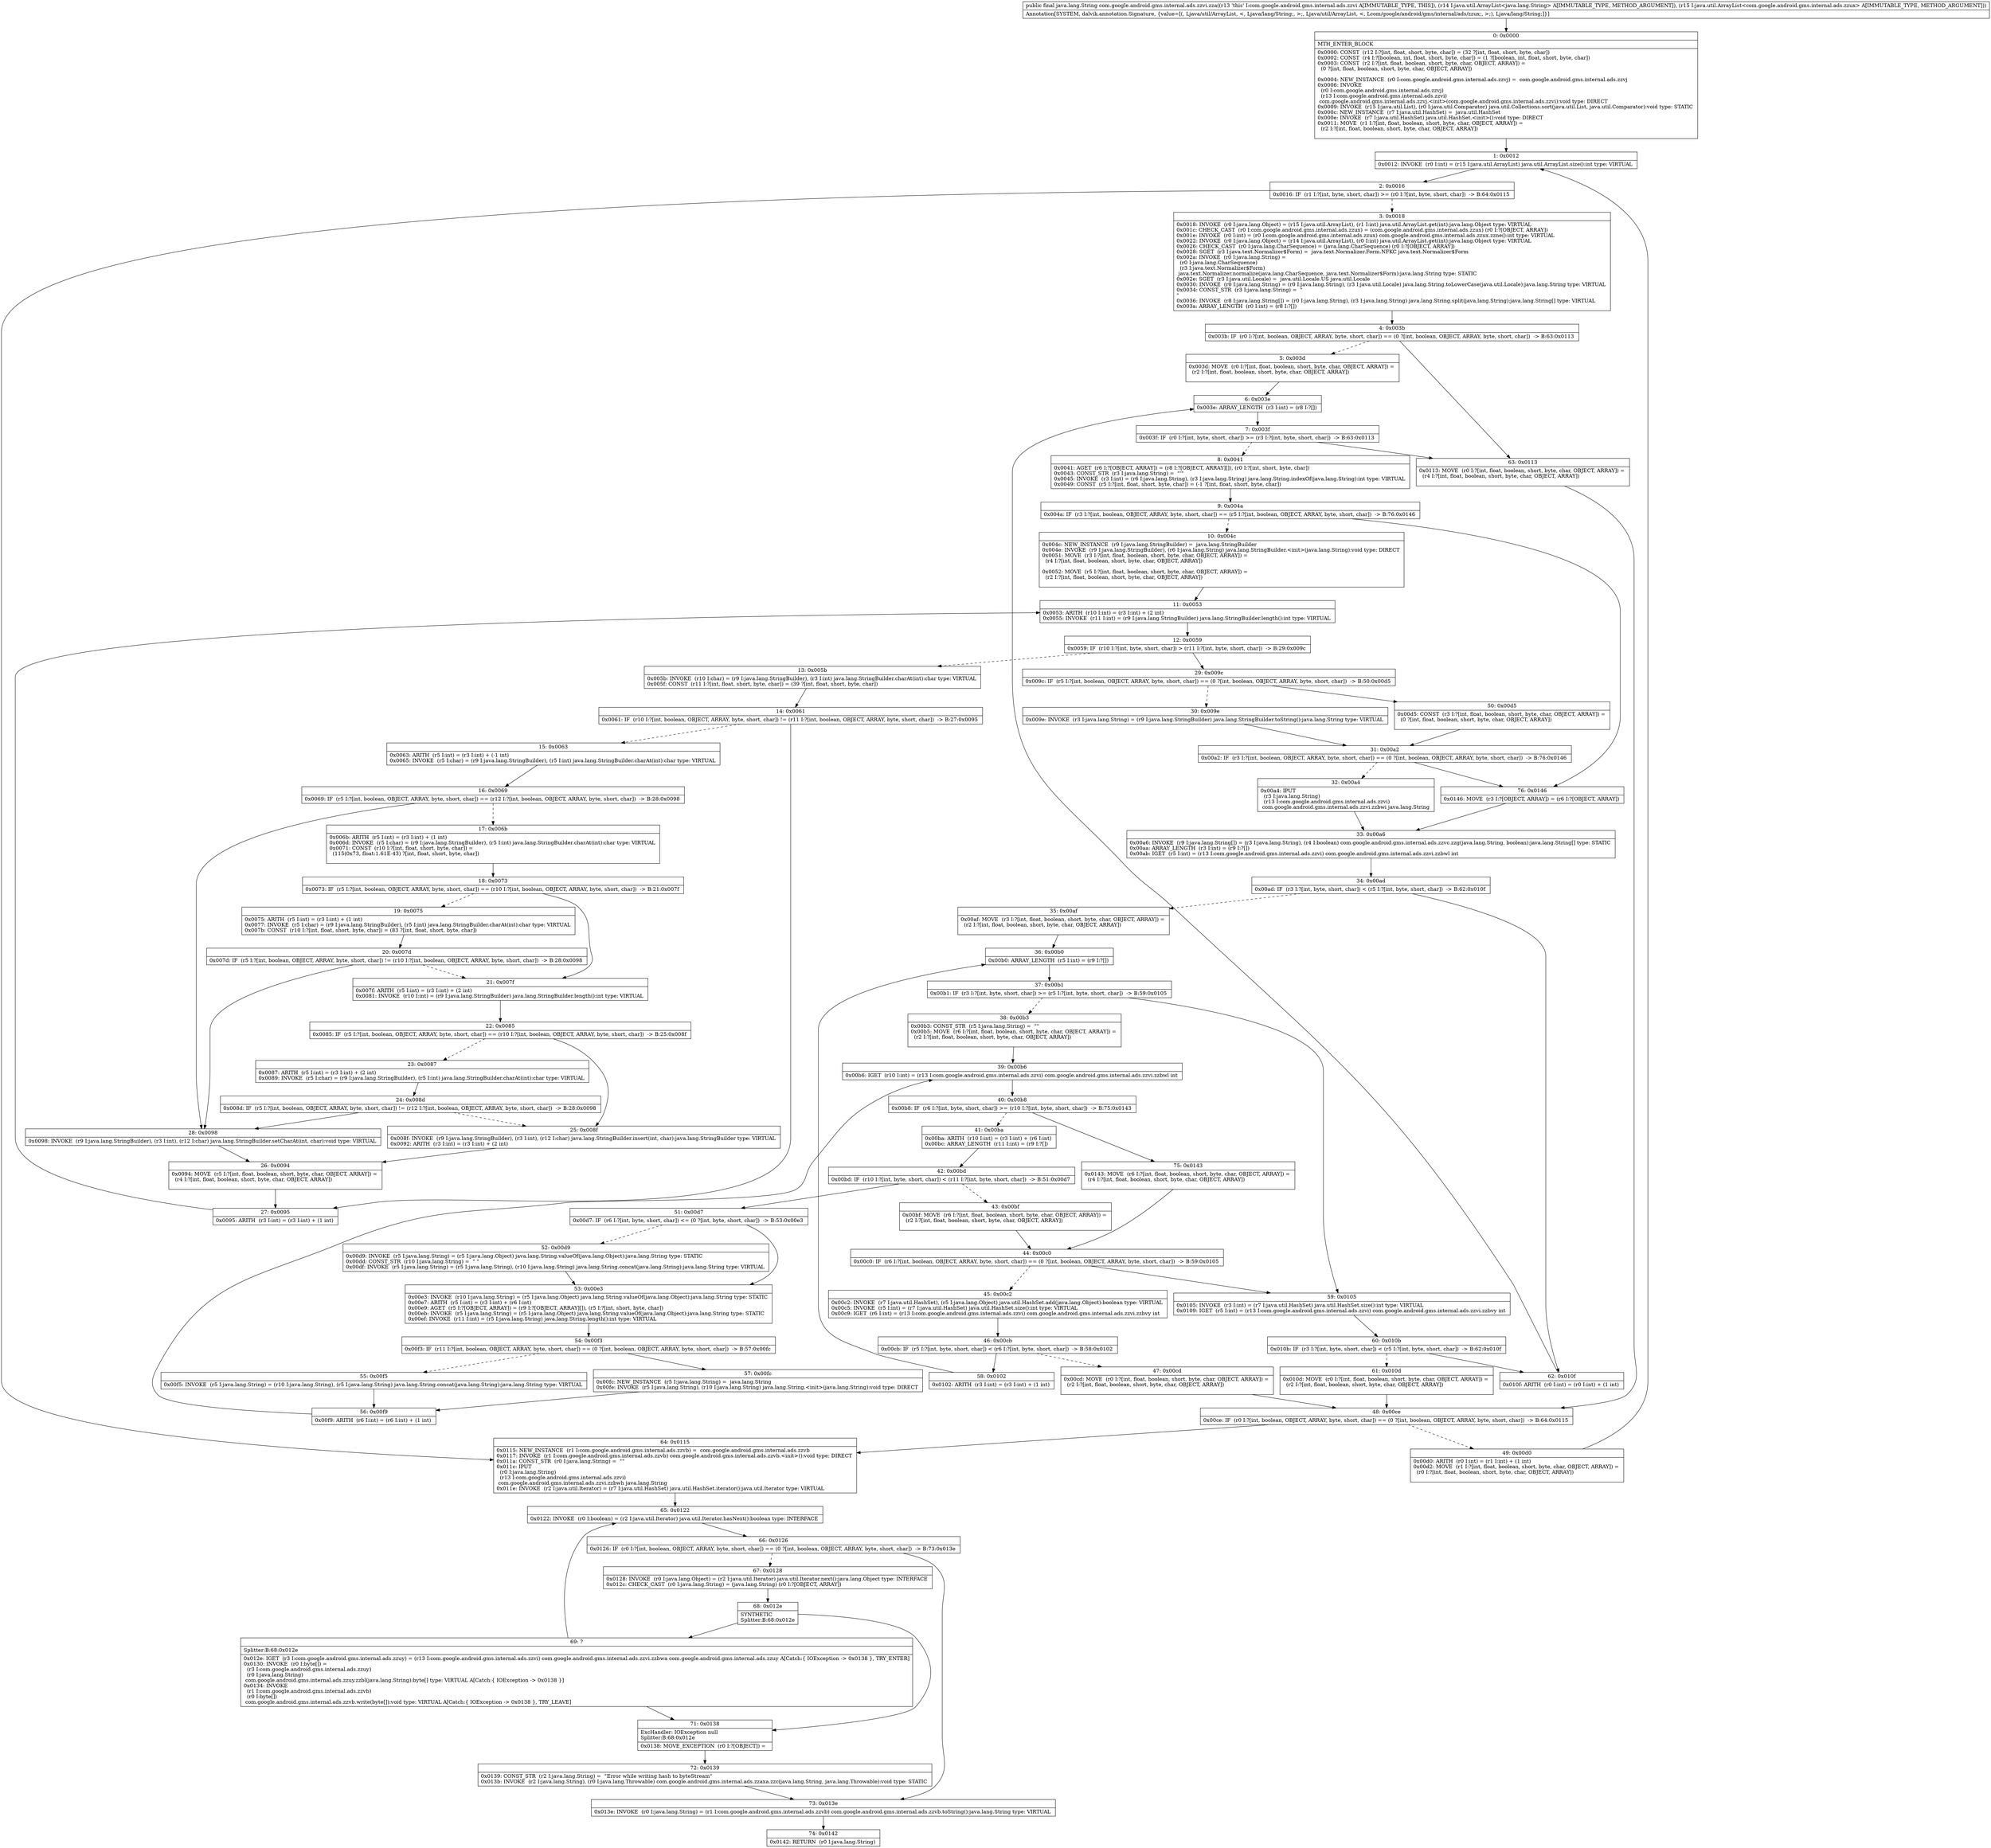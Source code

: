 digraph "CFG forcom.google.android.gms.internal.ads.zzvi.zza(Ljava\/util\/ArrayList;Ljava\/util\/ArrayList;)Ljava\/lang\/String;" {
Node_0 [shape=record,label="{0\:\ 0x0000|MTH_ENTER_BLOCK\l|0x0000: CONST  (r12 I:?[int, float, short, byte, char]) = (32 ?[int, float, short, byte, char]) \l0x0002: CONST  (r4 I:?[boolean, int, float, short, byte, char]) = (1 ?[boolean, int, float, short, byte, char]) \l0x0003: CONST  (r2 I:?[int, float, boolean, short, byte, char, OBJECT, ARRAY]) = \l  (0 ?[int, float, boolean, short, byte, char, OBJECT, ARRAY])\l \l0x0004: NEW_INSTANCE  (r0 I:com.google.android.gms.internal.ads.zzvj) =  com.google.android.gms.internal.ads.zzvj \l0x0006: INVOKE  \l  (r0 I:com.google.android.gms.internal.ads.zzvj)\l  (r13 I:com.google.android.gms.internal.ads.zzvi)\l com.google.android.gms.internal.ads.zzvj.\<init\>(com.google.android.gms.internal.ads.zzvi):void type: DIRECT \l0x0009: INVOKE  (r15 I:java.util.List), (r0 I:java.util.Comparator) java.util.Collections.sort(java.util.List, java.util.Comparator):void type: STATIC \l0x000c: NEW_INSTANCE  (r7 I:java.util.HashSet) =  java.util.HashSet \l0x000e: INVOKE  (r7 I:java.util.HashSet) java.util.HashSet.\<init\>():void type: DIRECT \l0x0011: MOVE  (r1 I:?[int, float, boolean, short, byte, char, OBJECT, ARRAY]) = \l  (r2 I:?[int, float, boolean, short, byte, char, OBJECT, ARRAY])\l \l}"];
Node_1 [shape=record,label="{1\:\ 0x0012|0x0012: INVOKE  (r0 I:int) = (r15 I:java.util.ArrayList) java.util.ArrayList.size():int type: VIRTUAL \l}"];
Node_2 [shape=record,label="{2\:\ 0x0016|0x0016: IF  (r1 I:?[int, byte, short, char]) \>= (r0 I:?[int, byte, short, char])  \-\> B:64:0x0115 \l}"];
Node_3 [shape=record,label="{3\:\ 0x0018|0x0018: INVOKE  (r0 I:java.lang.Object) = (r15 I:java.util.ArrayList), (r1 I:int) java.util.ArrayList.get(int):java.lang.Object type: VIRTUAL \l0x001c: CHECK_CAST  (r0 I:com.google.android.gms.internal.ads.zzux) = (com.google.android.gms.internal.ads.zzux) (r0 I:?[OBJECT, ARRAY]) \l0x001e: INVOKE  (r0 I:int) = (r0 I:com.google.android.gms.internal.ads.zzux) com.google.android.gms.internal.ads.zzux.zzne():int type: VIRTUAL \l0x0022: INVOKE  (r0 I:java.lang.Object) = (r14 I:java.util.ArrayList), (r0 I:int) java.util.ArrayList.get(int):java.lang.Object type: VIRTUAL \l0x0026: CHECK_CAST  (r0 I:java.lang.CharSequence) = (java.lang.CharSequence) (r0 I:?[OBJECT, ARRAY]) \l0x0028: SGET  (r3 I:java.text.Normalizer$Form) =  java.text.Normalizer.Form.NFKC java.text.Normalizer$Form \l0x002a: INVOKE  (r0 I:java.lang.String) = \l  (r0 I:java.lang.CharSequence)\l  (r3 I:java.text.Normalizer$Form)\l java.text.Normalizer.normalize(java.lang.CharSequence, java.text.Normalizer$Form):java.lang.String type: STATIC \l0x002e: SGET  (r3 I:java.util.Locale) =  java.util.Locale.US java.util.Locale \l0x0030: INVOKE  (r0 I:java.lang.String) = (r0 I:java.lang.String), (r3 I:java.util.Locale) java.lang.String.toLowerCase(java.util.Locale):java.lang.String type: VIRTUAL \l0x0034: CONST_STR  (r3 I:java.lang.String) =  \"\l\" \l0x0036: INVOKE  (r8 I:java.lang.String[]) = (r0 I:java.lang.String), (r3 I:java.lang.String) java.lang.String.split(java.lang.String):java.lang.String[] type: VIRTUAL \l0x003a: ARRAY_LENGTH  (r0 I:int) = (r8 I:?[]) \l}"];
Node_4 [shape=record,label="{4\:\ 0x003b|0x003b: IF  (r0 I:?[int, boolean, OBJECT, ARRAY, byte, short, char]) == (0 ?[int, boolean, OBJECT, ARRAY, byte, short, char])  \-\> B:63:0x0113 \l}"];
Node_5 [shape=record,label="{5\:\ 0x003d|0x003d: MOVE  (r0 I:?[int, float, boolean, short, byte, char, OBJECT, ARRAY]) = \l  (r2 I:?[int, float, boolean, short, byte, char, OBJECT, ARRAY])\l \l}"];
Node_6 [shape=record,label="{6\:\ 0x003e|0x003e: ARRAY_LENGTH  (r3 I:int) = (r8 I:?[]) \l}"];
Node_7 [shape=record,label="{7\:\ 0x003f|0x003f: IF  (r0 I:?[int, byte, short, char]) \>= (r3 I:?[int, byte, short, char])  \-\> B:63:0x0113 \l}"];
Node_8 [shape=record,label="{8\:\ 0x0041|0x0041: AGET  (r6 I:?[OBJECT, ARRAY]) = (r8 I:?[OBJECT, ARRAY][]), (r0 I:?[int, short, byte, char]) \l0x0043: CONST_STR  (r3 I:java.lang.String) =  \"'\" \l0x0045: INVOKE  (r3 I:int) = (r6 I:java.lang.String), (r3 I:java.lang.String) java.lang.String.indexOf(java.lang.String):int type: VIRTUAL \l0x0049: CONST  (r5 I:?[int, float, short, byte, char]) = (\-1 ?[int, float, short, byte, char]) \l}"];
Node_9 [shape=record,label="{9\:\ 0x004a|0x004a: IF  (r3 I:?[int, boolean, OBJECT, ARRAY, byte, short, char]) == (r5 I:?[int, boolean, OBJECT, ARRAY, byte, short, char])  \-\> B:76:0x0146 \l}"];
Node_10 [shape=record,label="{10\:\ 0x004c|0x004c: NEW_INSTANCE  (r9 I:java.lang.StringBuilder) =  java.lang.StringBuilder \l0x004e: INVOKE  (r9 I:java.lang.StringBuilder), (r6 I:java.lang.String) java.lang.StringBuilder.\<init\>(java.lang.String):void type: DIRECT \l0x0051: MOVE  (r3 I:?[int, float, boolean, short, byte, char, OBJECT, ARRAY]) = \l  (r4 I:?[int, float, boolean, short, byte, char, OBJECT, ARRAY])\l \l0x0052: MOVE  (r5 I:?[int, float, boolean, short, byte, char, OBJECT, ARRAY]) = \l  (r2 I:?[int, float, boolean, short, byte, char, OBJECT, ARRAY])\l \l}"];
Node_11 [shape=record,label="{11\:\ 0x0053|0x0053: ARITH  (r10 I:int) = (r3 I:int) + (2 int) \l0x0055: INVOKE  (r11 I:int) = (r9 I:java.lang.StringBuilder) java.lang.StringBuilder.length():int type: VIRTUAL \l}"];
Node_12 [shape=record,label="{12\:\ 0x0059|0x0059: IF  (r10 I:?[int, byte, short, char]) \> (r11 I:?[int, byte, short, char])  \-\> B:29:0x009c \l}"];
Node_13 [shape=record,label="{13\:\ 0x005b|0x005b: INVOKE  (r10 I:char) = (r9 I:java.lang.StringBuilder), (r3 I:int) java.lang.StringBuilder.charAt(int):char type: VIRTUAL \l0x005f: CONST  (r11 I:?[int, float, short, byte, char]) = (39 ?[int, float, short, byte, char]) \l}"];
Node_14 [shape=record,label="{14\:\ 0x0061|0x0061: IF  (r10 I:?[int, boolean, OBJECT, ARRAY, byte, short, char]) != (r11 I:?[int, boolean, OBJECT, ARRAY, byte, short, char])  \-\> B:27:0x0095 \l}"];
Node_15 [shape=record,label="{15\:\ 0x0063|0x0063: ARITH  (r5 I:int) = (r3 I:int) + (\-1 int) \l0x0065: INVOKE  (r5 I:char) = (r9 I:java.lang.StringBuilder), (r5 I:int) java.lang.StringBuilder.charAt(int):char type: VIRTUAL \l}"];
Node_16 [shape=record,label="{16\:\ 0x0069|0x0069: IF  (r5 I:?[int, boolean, OBJECT, ARRAY, byte, short, char]) == (r12 I:?[int, boolean, OBJECT, ARRAY, byte, short, char])  \-\> B:28:0x0098 \l}"];
Node_17 [shape=record,label="{17\:\ 0x006b|0x006b: ARITH  (r5 I:int) = (r3 I:int) + (1 int) \l0x006d: INVOKE  (r5 I:char) = (r9 I:java.lang.StringBuilder), (r5 I:int) java.lang.StringBuilder.charAt(int):char type: VIRTUAL \l0x0071: CONST  (r10 I:?[int, float, short, byte, char]) = \l  (115(0x73, float:1.61E\-43) ?[int, float, short, byte, char])\l \l}"];
Node_18 [shape=record,label="{18\:\ 0x0073|0x0073: IF  (r5 I:?[int, boolean, OBJECT, ARRAY, byte, short, char]) == (r10 I:?[int, boolean, OBJECT, ARRAY, byte, short, char])  \-\> B:21:0x007f \l}"];
Node_19 [shape=record,label="{19\:\ 0x0075|0x0075: ARITH  (r5 I:int) = (r3 I:int) + (1 int) \l0x0077: INVOKE  (r5 I:char) = (r9 I:java.lang.StringBuilder), (r5 I:int) java.lang.StringBuilder.charAt(int):char type: VIRTUAL \l0x007b: CONST  (r10 I:?[int, float, short, byte, char]) = (83 ?[int, float, short, byte, char]) \l}"];
Node_20 [shape=record,label="{20\:\ 0x007d|0x007d: IF  (r5 I:?[int, boolean, OBJECT, ARRAY, byte, short, char]) != (r10 I:?[int, boolean, OBJECT, ARRAY, byte, short, char])  \-\> B:28:0x0098 \l}"];
Node_21 [shape=record,label="{21\:\ 0x007f|0x007f: ARITH  (r5 I:int) = (r3 I:int) + (2 int) \l0x0081: INVOKE  (r10 I:int) = (r9 I:java.lang.StringBuilder) java.lang.StringBuilder.length():int type: VIRTUAL \l}"];
Node_22 [shape=record,label="{22\:\ 0x0085|0x0085: IF  (r5 I:?[int, boolean, OBJECT, ARRAY, byte, short, char]) == (r10 I:?[int, boolean, OBJECT, ARRAY, byte, short, char])  \-\> B:25:0x008f \l}"];
Node_23 [shape=record,label="{23\:\ 0x0087|0x0087: ARITH  (r5 I:int) = (r3 I:int) + (2 int) \l0x0089: INVOKE  (r5 I:char) = (r9 I:java.lang.StringBuilder), (r5 I:int) java.lang.StringBuilder.charAt(int):char type: VIRTUAL \l}"];
Node_24 [shape=record,label="{24\:\ 0x008d|0x008d: IF  (r5 I:?[int, boolean, OBJECT, ARRAY, byte, short, char]) != (r12 I:?[int, boolean, OBJECT, ARRAY, byte, short, char])  \-\> B:28:0x0098 \l}"];
Node_25 [shape=record,label="{25\:\ 0x008f|0x008f: INVOKE  (r9 I:java.lang.StringBuilder), (r3 I:int), (r12 I:char) java.lang.StringBuilder.insert(int, char):java.lang.StringBuilder type: VIRTUAL \l0x0092: ARITH  (r3 I:int) = (r3 I:int) + (2 int) \l}"];
Node_26 [shape=record,label="{26\:\ 0x0094|0x0094: MOVE  (r5 I:?[int, float, boolean, short, byte, char, OBJECT, ARRAY]) = \l  (r4 I:?[int, float, boolean, short, byte, char, OBJECT, ARRAY])\l \l}"];
Node_27 [shape=record,label="{27\:\ 0x0095|0x0095: ARITH  (r3 I:int) = (r3 I:int) + (1 int) \l}"];
Node_28 [shape=record,label="{28\:\ 0x0098|0x0098: INVOKE  (r9 I:java.lang.StringBuilder), (r3 I:int), (r12 I:char) java.lang.StringBuilder.setCharAt(int, char):void type: VIRTUAL \l}"];
Node_29 [shape=record,label="{29\:\ 0x009c|0x009c: IF  (r5 I:?[int, boolean, OBJECT, ARRAY, byte, short, char]) == (0 ?[int, boolean, OBJECT, ARRAY, byte, short, char])  \-\> B:50:0x00d5 \l}"];
Node_30 [shape=record,label="{30\:\ 0x009e|0x009e: INVOKE  (r3 I:java.lang.String) = (r9 I:java.lang.StringBuilder) java.lang.StringBuilder.toString():java.lang.String type: VIRTUAL \l}"];
Node_31 [shape=record,label="{31\:\ 0x00a2|0x00a2: IF  (r3 I:?[int, boolean, OBJECT, ARRAY, byte, short, char]) == (0 ?[int, boolean, OBJECT, ARRAY, byte, short, char])  \-\> B:76:0x0146 \l}"];
Node_32 [shape=record,label="{32\:\ 0x00a4|0x00a4: IPUT  \l  (r3 I:java.lang.String)\l  (r13 I:com.google.android.gms.internal.ads.zzvi)\l com.google.android.gms.internal.ads.zzvi.zzbwi java.lang.String \l}"];
Node_33 [shape=record,label="{33\:\ 0x00a6|0x00a6: INVOKE  (r9 I:java.lang.String[]) = (r3 I:java.lang.String), (r4 I:boolean) com.google.android.gms.internal.ads.zzvc.zzg(java.lang.String, boolean):java.lang.String[] type: STATIC \l0x00aa: ARRAY_LENGTH  (r3 I:int) = (r9 I:?[]) \l0x00ab: IGET  (r5 I:int) = (r13 I:com.google.android.gms.internal.ads.zzvi) com.google.android.gms.internal.ads.zzvi.zzbwl int \l}"];
Node_34 [shape=record,label="{34\:\ 0x00ad|0x00ad: IF  (r3 I:?[int, byte, short, char]) \< (r5 I:?[int, byte, short, char])  \-\> B:62:0x010f \l}"];
Node_35 [shape=record,label="{35\:\ 0x00af|0x00af: MOVE  (r3 I:?[int, float, boolean, short, byte, char, OBJECT, ARRAY]) = \l  (r2 I:?[int, float, boolean, short, byte, char, OBJECT, ARRAY])\l \l}"];
Node_36 [shape=record,label="{36\:\ 0x00b0|0x00b0: ARRAY_LENGTH  (r5 I:int) = (r9 I:?[]) \l}"];
Node_37 [shape=record,label="{37\:\ 0x00b1|0x00b1: IF  (r3 I:?[int, byte, short, char]) \>= (r5 I:?[int, byte, short, char])  \-\> B:59:0x0105 \l}"];
Node_38 [shape=record,label="{38\:\ 0x00b3|0x00b3: CONST_STR  (r5 I:java.lang.String) =  \"\" \l0x00b5: MOVE  (r6 I:?[int, float, boolean, short, byte, char, OBJECT, ARRAY]) = \l  (r2 I:?[int, float, boolean, short, byte, char, OBJECT, ARRAY])\l \l}"];
Node_39 [shape=record,label="{39\:\ 0x00b6|0x00b6: IGET  (r10 I:int) = (r13 I:com.google.android.gms.internal.ads.zzvi) com.google.android.gms.internal.ads.zzvi.zzbwl int \l}"];
Node_40 [shape=record,label="{40\:\ 0x00b8|0x00b8: IF  (r6 I:?[int, byte, short, char]) \>= (r10 I:?[int, byte, short, char])  \-\> B:75:0x0143 \l}"];
Node_41 [shape=record,label="{41\:\ 0x00ba|0x00ba: ARITH  (r10 I:int) = (r3 I:int) + (r6 I:int) \l0x00bc: ARRAY_LENGTH  (r11 I:int) = (r9 I:?[]) \l}"];
Node_42 [shape=record,label="{42\:\ 0x00bd|0x00bd: IF  (r10 I:?[int, byte, short, char]) \< (r11 I:?[int, byte, short, char])  \-\> B:51:0x00d7 \l}"];
Node_43 [shape=record,label="{43\:\ 0x00bf|0x00bf: MOVE  (r6 I:?[int, float, boolean, short, byte, char, OBJECT, ARRAY]) = \l  (r2 I:?[int, float, boolean, short, byte, char, OBJECT, ARRAY])\l \l}"];
Node_44 [shape=record,label="{44\:\ 0x00c0|0x00c0: IF  (r6 I:?[int, boolean, OBJECT, ARRAY, byte, short, char]) == (0 ?[int, boolean, OBJECT, ARRAY, byte, short, char])  \-\> B:59:0x0105 \l}"];
Node_45 [shape=record,label="{45\:\ 0x00c2|0x00c2: INVOKE  (r7 I:java.util.HashSet), (r5 I:java.lang.Object) java.util.HashSet.add(java.lang.Object):boolean type: VIRTUAL \l0x00c5: INVOKE  (r5 I:int) = (r7 I:java.util.HashSet) java.util.HashSet.size():int type: VIRTUAL \l0x00c9: IGET  (r6 I:int) = (r13 I:com.google.android.gms.internal.ads.zzvi) com.google.android.gms.internal.ads.zzvi.zzbvy int \l}"];
Node_46 [shape=record,label="{46\:\ 0x00cb|0x00cb: IF  (r5 I:?[int, byte, short, char]) \< (r6 I:?[int, byte, short, char])  \-\> B:58:0x0102 \l}"];
Node_47 [shape=record,label="{47\:\ 0x00cd|0x00cd: MOVE  (r0 I:?[int, float, boolean, short, byte, char, OBJECT, ARRAY]) = \l  (r2 I:?[int, float, boolean, short, byte, char, OBJECT, ARRAY])\l \l}"];
Node_48 [shape=record,label="{48\:\ 0x00ce|0x00ce: IF  (r0 I:?[int, boolean, OBJECT, ARRAY, byte, short, char]) == (0 ?[int, boolean, OBJECT, ARRAY, byte, short, char])  \-\> B:64:0x0115 \l}"];
Node_49 [shape=record,label="{49\:\ 0x00d0|0x00d0: ARITH  (r0 I:int) = (r1 I:int) + (1 int) \l0x00d2: MOVE  (r1 I:?[int, float, boolean, short, byte, char, OBJECT, ARRAY]) = \l  (r0 I:?[int, float, boolean, short, byte, char, OBJECT, ARRAY])\l \l}"];
Node_50 [shape=record,label="{50\:\ 0x00d5|0x00d5: CONST  (r3 I:?[int, float, boolean, short, byte, char, OBJECT, ARRAY]) = \l  (0 ?[int, float, boolean, short, byte, char, OBJECT, ARRAY])\l \l}"];
Node_51 [shape=record,label="{51\:\ 0x00d7|0x00d7: IF  (r6 I:?[int, byte, short, char]) \<= (0 ?[int, byte, short, char])  \-\> B:53:0x00e3 \l}"];
Node_52 [shape=record,label="{52\:\ 0x00d9|0x00d9: INVOKE  (r5 I:java.lang.String) = (r5 I:java.lang.Object) java.lang.String.valueOf(java.lang.Object):java.lang.String type: STATIC \l0x00dd: CONST_STR  (r10 I:java.lang.String) =  \" \" \l0x00df: INVOKE  (r5 I:java.lang.String) = (r5 I:java.lang.String), (r10 I:java.lang.String) java.lang.String.concat(java.lang.String):java.lang.String type: VIRTUAL \l}"];
Node_53 [shape=record,label="{53\:\ 0x00e3|0x00e3: INVOKE  (r10 I:java.lang.String) = (r5 I:java.lang.Object) java.lang.String.valueOf(java.lang.Object):java.lang.String type: STATIC \l0x00e7: ARITH  (r5 I:int) = (r3 I:int) + (r6 I:int) \l0x00e9: AGET  (r5 I:?[OBJECT, ARRAY]) = (r9 I:?[OBJECT, ARRAY][]), (r5 I:?[int, short, byte, char]) \l0x00eb: INVOKE  (r5 I:java.lang.String) = (r5 I:java.lang.Object) java.lang.String.valueOf(java.lang.Object):java.lang.String type: STATIC \l0x00ef: INVOKE  (r11 I:int) = (r5 I:java.lang.String) java.lang.String.length():int type: VIRTUAL \l}"];
Node_54 [shape=record,label="{54\:\ 0x00f3|0x00f3: IF  (r11 I:?[int, boolean, OBJECT, ARRAY, byte, short, char]) == (0 ?[int, boolean, OBJECT, ARRAY, byte, short, char])  \-\> B:57:0x00fc \l}"];
Node_55 [shape=record,label="{55\:\ 0x00f5|0x00f5: INVOKE  (r5 I:java.lang.String) = (r10 I:java.lang.String), (r5 I:java.lang.String) java.lang.String.concat(java.lang.String):java.lang.String type: VIRTUAL \l}"];
Node_56 [shape=record,label="{56\:\ 0x00f9|0x00f9: ARITH  (r6 I:int) = (r6 I:int) + (1 int) \l}"];
Node_57 [shape=record,label="{57\:\ 0x00fc|0x00fc: NEW_INSTANCE  (r5 I:java.lang.String) =  java.lang.String \l0x00fe: INVOKE  (r5 I:java.lang.String), (r10 I:java.lang.String) java.lang.String.\<init\>(java.lang.String):void type: DIRECT \l}"];
Node_58 [shape=record,label="{58\:\ 0x0102|0x0102: ARITH  (r3 I:int) = (r3 I:int) + (1 int) \l}"];
Node_59 [shape=record,label="{59\:\ 0x0105|0x0105: INVOKE  (r3 I:int) = (r7 I:java.util.HashSet) java.util.HashSet.size():int type: VIRTUAL \l0x0109: IGET  (r5 I:int) = (r13 I:com.google.android.gms.internal.ads.zzvi) com.google.android.gms.internal.ads.zzvi.zzbvy int \l}"];
Node_60 [shape=record,label="{60\:\ 0x010b|0x010b: IF  (r3 I:?[int, byte, short, char]) \< (r5 I:?[int, byte, short, char])  \-\> B:62:0x010f \l}"];
Node_61 [shape=record,label="{61\:\ 0x010d|0x010d: MOVE  (r0 I:?[int, float, boolean, short, byte, char, OBJECT, ARRAY]) = \l  (r2 I:?[int, float, boolean, short, byte, char, OBJECT, ARRAY])\l \l}"];
Node_62 [shape=record,label="{62\:\ 0x010f|0x010f: ARITH  (r0 I:int) = (r0 I:int) + (1 int) \l}"];
Node_63 [shape=record,label="{63\:\ 0x0113|0x0113: MOVE  (r0 I:?[int, float, boolean, short, byte, char, OBJECT, ARRAY]) = \l  (r4 I:?[int, float, boolean, short, byte, char, OBJECT, ARRAY])\l \l}"];
Node_64 [shape=record,label="{64\:\ 0x0115|0x0115: NEW_INSTANCE  (r1 I:com.google.android.gms.internal.ads.zzvb) =  com.google.android.gms.internal.ads.zzvb \l0x0117: INVOKE  (r1 I:com.google.android.gms.internal.ads.zzvb) com.google.android.gms.internal.ads.zzvb.\<init\>():void type: DIRECT \l0x011a: CONST_STR  (r0 I:java.lang.String) =  \"\" \l0x011c: IPUT  \l  (r0 I:java.lang.String)\l  (r13 I:com.google.android.gms.internal.ads.zzvi)\l com.google.android.gms.internal.ads.zzvi.zzbwh java.lang.String \l0x011e: INVOKE  (r2 I:java.util.Iterator) = (r7 I:java.util.HashSet) java.util.HashSet.iterator():java.util.Iterator type: VIRTUAL \l}"];
Node_65 [shape=record,label="{65\:\ 0x0122|0x0122: INVOKE  (r0 I:boolean) = (r2 I:java.util.Iterator) java.util.Iterator.hasNext():boolean type: INTERFACE \l}"];
Node_66 [shape=record,label="{66\:\ 0x0126|0x0126: IF  (r0 I:?[int, boolean, OBJECT, ARRAY, byte, short, char]) == (0 ?[int, boolean, OBJECT, ARRAY, byte, short, char])  \-\> B:73:0x013e \l}"];
Node_67 [shape=record,label="{67\:\ 0x0128|0x0128: INVOKE  (r0 I:java.lang.Object) = (r2 I:java.util.Iterator) java.util.Iterator.next():java.lang.Object type: INTERFACE \l0x012c: CHECK_CAST  (r0 I:java.lang.String) = (java.lang.String) (r0 I:?[OBJECT, ARRAY]) \l}"];
Node_68 [shape=record,label="{68\:\ 0x012e|SYNTHETIC\lSplitter:B:68:0x012e\l}"];
Node_69 [shape=record,label="{69\:\ ?|Splitter:B:68:0x012e\l|0x012e: IGET  (r3 I:com.google.android.gms.internal.ads.zzuy) = (r13 I:com.google.android.gms.internal.ads.zzvi) com.google.android.gms.internal.ads.zzvi.zzbwa com.google.android.gms.internal.ads.zzuy A[Catch:\{ IOException \-\> 0x0138 \}, TRY_ENTER]\l0x0130: INVOKE  (r0 I:byte[]) = \l  (r3 I:com.google.android.gms.internal.ads.zzuy)\l  (r0 I:java.lang.String)\l com.google.android.gms.internal.ads.zzuy.zzbl(java.lang.String):byte[] type: VIRTUAL A[Catch:\{ IOException \-\> 0x0138 \}]\l0x0134: INVOKE  \l  (r1 I:com.google.android.gms.internal.ads.zzvb)\l  (r0 I:byte[])\l com.google.android.gms.internal.ads.zzvb.write(byte[]):void type: VIRTUAL A[Catch:\{ IOException \-\> 0x0138 \}, TRY_LEAVE]\l}"];
Node_71 [shape=record,label="{71\:\ 0x0138|ExcHandler: IOException null\lSplitter:B:68:0x012e\l|0x0138: MOVE_EXCEPTION  (r0 I:?[OBJECT]) =  \l}"];
Node_72 [shape=record,label="{72\:\ 0x0139|0x0139: CONST_STR  (r2 I:java.lang.String) =  \"Error while writing hash to byteStream\" \l0x013b: INVOKE  (r2 I:java.lang.String), (r0 I:java.lang.Throwable) com.google.android.gms.internal.ads.zzaxa.zzc(java.lang.String, java.lang.Throwable):void type: STATIC \l}"];
Node_73 [shape=record,label="{73\:\ 0x013e|0x013e: INVOKE  (r0 I:java.lang.String) = (r1 I:com.google.android.gms.internal.ads.zzvb) com.google.android.gms.internal.ads.zzvb.toString():java.lang.String type: VIRTUAL \l}"];
Node_74 [shape=record,label="{74\:\ 0x0142|0x0142: RETURN  (r0 I:java.lang.String) \l}"];
Node_75 [shape=record,label="{75\:\ 0x0143|0x0143: MOVE  (r6 I:?[int, float, boolean, short, byte, char, OBJECT, ARRAY]) = \l  (r4 I:?[int, float, boolean, short, byte, char, OBJECT, ARRAY])\l \l}"];
Node_76 [shape=record,label="{76\:\ 0x0146|0x0146: MOVE  (r3 I:?[OBJECT, ARRAY]) = (r6 I:?[OBJECT, ARRAY]) \l}"];
MethodNode[shape=record,label="{public final java.lang.String com.google.android.gms.internal.ads.zzvi.zza((r13 'this' I:com.google.android.gms.internal.ads.zzvi A[IMMUTABLE_TYPE, THIS]), (r14 I:java.util.ArrayList\<java.lang.String\> A[IMMUTABLE_TYPE, METHOD_ARGUMENT]), (r15 I:java.util.ArrayList\<com.google.android.gms.internal.ads.zzux\> A[IMMUTABLE_TYPE, METHOD_ARGUMENT]))  | Annotation[SYSTEM, dalvik.annotation.Signature, \{value=[(, Ljava\/util\/ArrayList, \<, Ljava\/lang\/String;, \>;, Ljava\/util\/ArrayList, \<, Lcom\/google\/android\/gms\/internal\/ads\/zzux;, \>;), Ljava\/lang\/String;]\}]\l}"];
MethodNode -> Node_0;
Node_0 -> Node_1;
Node_1 -> Node_2;
Node_2 -> Node_3[style=dashed];
Node_2 -> Node_64;
Node_3 -> Node_4;
Node_4 -> Node_5[style=dashed];
Node_4 -> Node_63;
Node_5 -> Node_6;
Node_6 -> Node_7;
Node_7 -> Node_8[style=dashed];
Node_7 -> Node_63;
Node_8 -> Node_9;
Node_9 -> Node_10[style=dashed];
Node_9 -> Node_76;
Node_10 -> Node_11;
Node_11 -> Node_12;
Node_12 -> Node_13[style=dashed];
Node_12 -> Node_29;
Node_13 -> Node_14;
Node_14 -> Node_15[style=dashed];
Node_14 -> Node_27;
Node_15 -> Node_16;
Node_16 -> Node_17[style=dashed];
Node_16 -> Node_28;
Node_17 -> Node_18;
Node_18 -> Node_19[style=dashed];
Node_18 -> Node_21;
Node_19 -> Node_20;
Node_20 -> Node_21[style=dashed];
Node_20 -> Node_28;
Node_21 -> Node_22;
Node_22 -> Node_23[style=dashed];
Node_22 -> Node_25;
Node_23 -> Node_24;
Node_24 -> Node_25[style=dashed];
Node_24 -> Node_28;
Node_25 -> Node_26;
Node_26 -> Node_27;
Node_27 -> Node_11;
Node_28 -> Node_26;
Node_29 -> Node_30[style=dashed];
Node_29 -> Node_50;
Node_30 -> Node_31;
Node_31 -> Node_32[style=dashed];
Node_31 -> Node_76;
Node_32 -> Node_33;
Node_33 -> Node_34;
Node_34 -> Node_35[style=dashed];
Node_34 -> Node_62;
Node_35 -> Node_36;
Node_36 -> Node_37;
Node_37 -> Node_38[style=dashed];
Node_37 -> Node_59;
Node_38 -> Node_39;
Node_39 -> Node_40;
Node_40 -> Node_41[style=dashed];
Node_40 -> Node_75;
Node_41 -> Node_42;
Node_42 -> Node_43[style=dashed];
Node_42 -> Node_51;
Node_43 -> Node_44;
Node_44 -> Node_45[style=dashed];
Node_44 -> Node_59;
Node_45 -> Node_46;
Node_46 -> Node_47[style=dashed];
Node_46 -> Node_58;
Node_47 -> Node_48;
Node_48 -> Node_49[style=dashed];
Node_48 -> Node_64;
Node_49 -> Node_1;
Node_50 -> Node_31;
Node_51 -> Node_52[style=dashed];
Node_51 -> Node_53;
Node_52 -> Node_53;
Node_53 -> Node_54;
Node_54 -> Node_55[style=dashed];
Node_54 -> Node_57;
Node_55 -> Node_56;
Node_56 -> Node_39;
Node_57 -> Node_56;
Node_58 -> Node_36;
Node_59 -> Node_60;
Node_60 -> Node_61[style=dashed];
Node_60 -> Node_62;
Node_61 -> Node_48;
Node_62 -> Node_6;
Node_63 -> Node_48;
Node_64 -> Node_65;
Node_65 -> Node_66;
Node_66 -> Node_67[style=dashed];
Node_66 -> Node_73;
Node_67 -> Node_68;
Node_68 -> Node_69;
Node_68 -> Node_71;
Node_69 -> Node_71;
Node_69 -> Node_65;
Node_71 -> Node_72;
Node_72 -> Node_73;
Node_73 -> Node_74;
Node_75 -> Node_44;
Node_76 -> Node_33;
}

